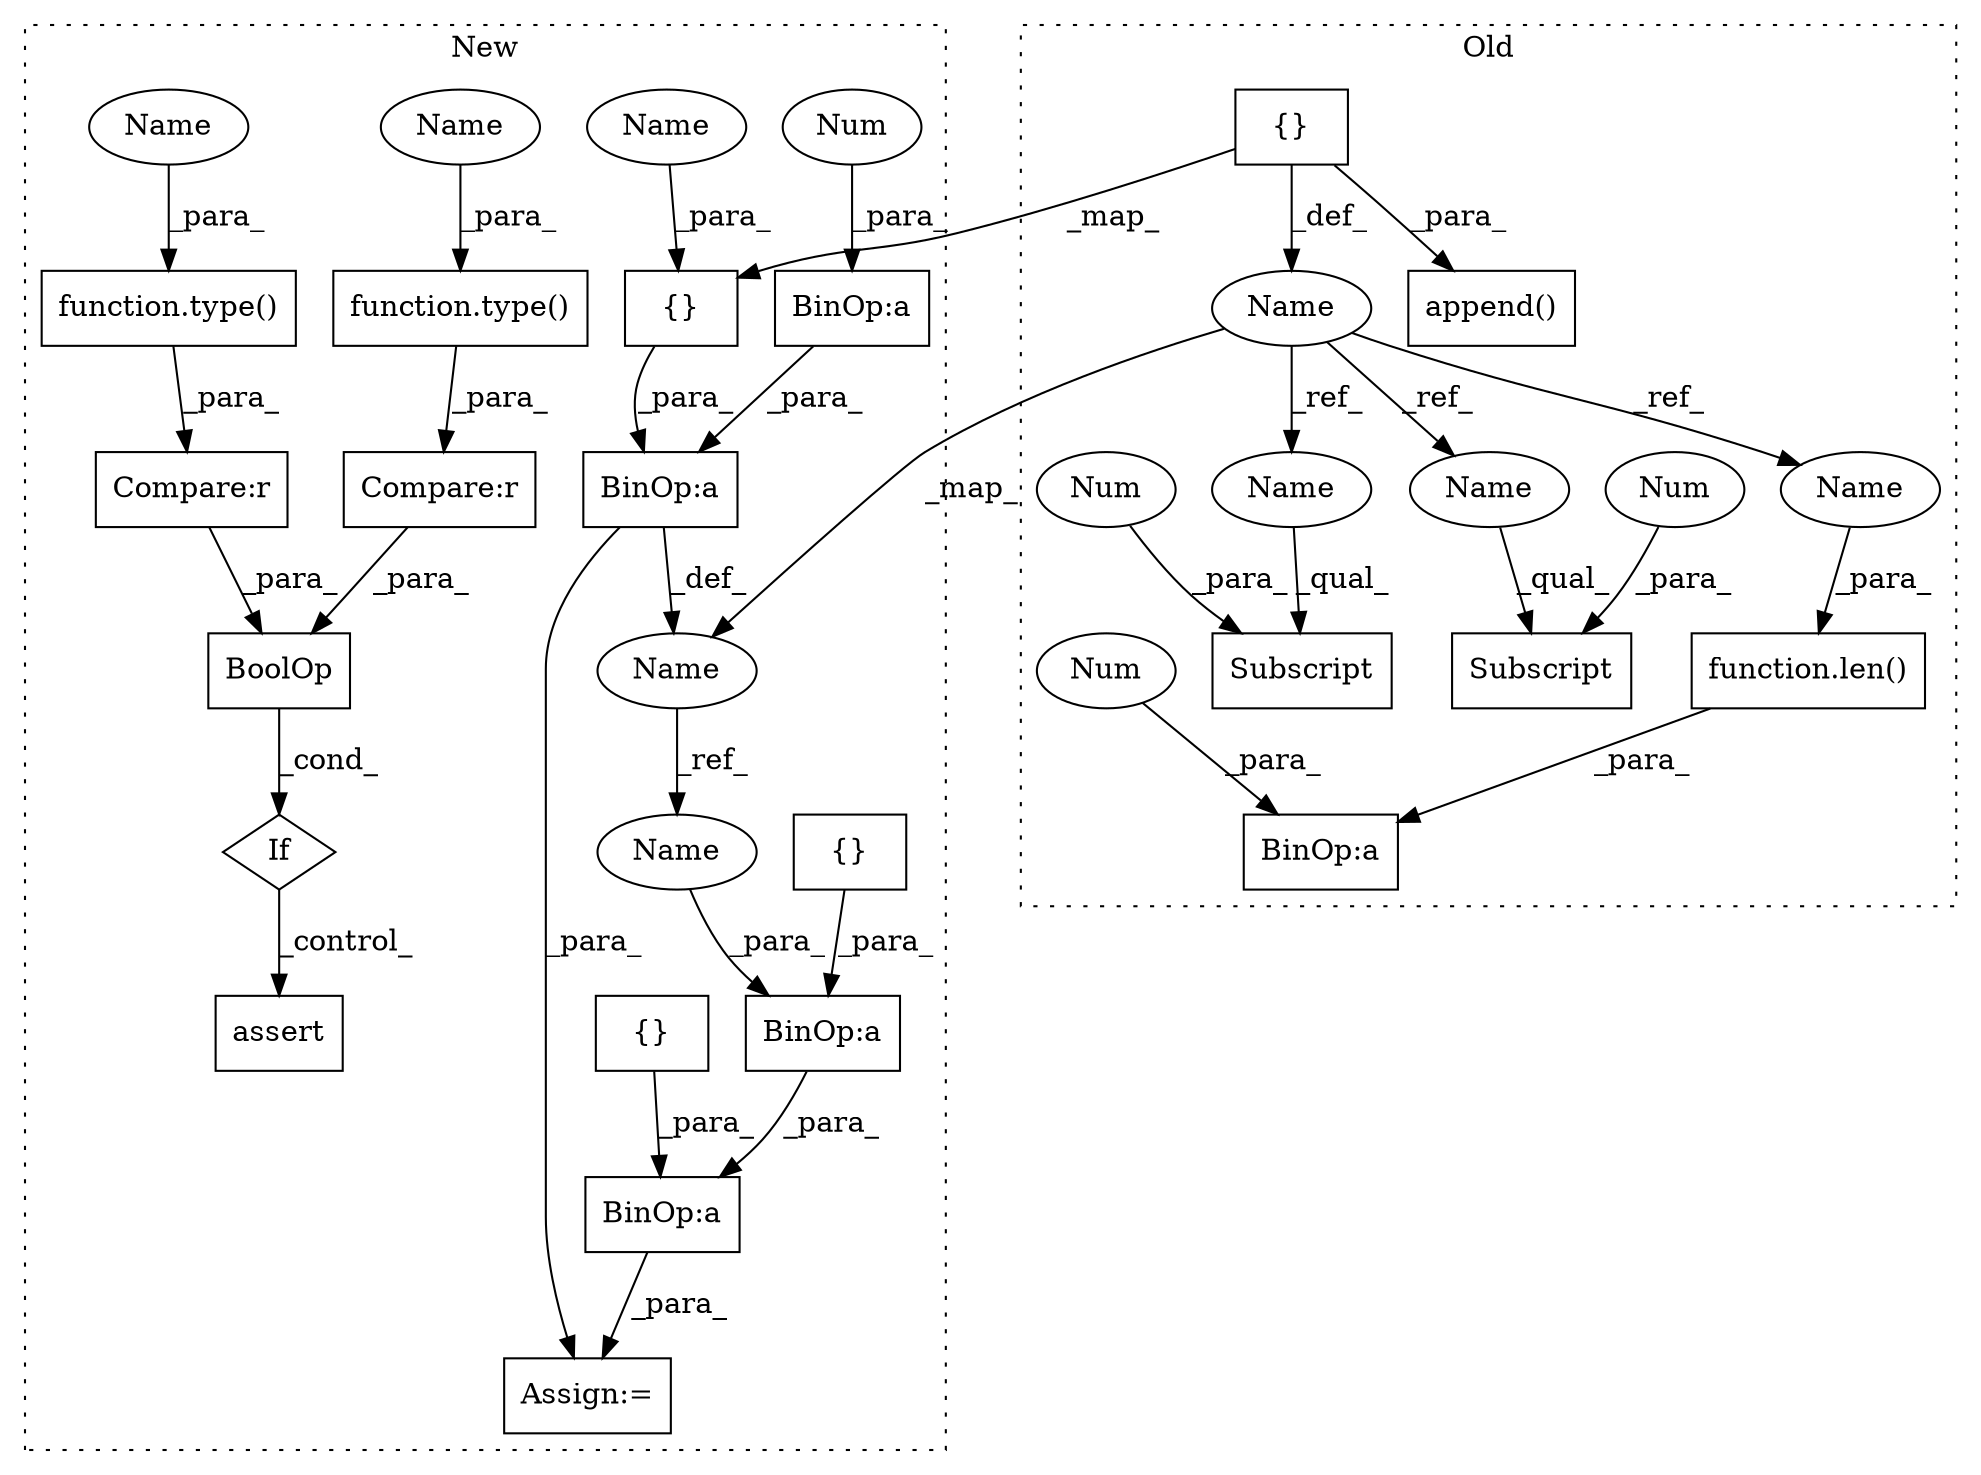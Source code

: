 digraph G {
subgraph cluster0 {
1 [label="Subscript" a="63" s="2510,0" l="19,0" shape="box"];
4 [label="Num" a="76" s="2526" l="2" shape="ellipse"];
9 [label="{}" a="59" s="2035,2051" l="1,0" shape="box"];
13 [label="BinOp:a" a="82" s="2286" l="3" shape="box"];
16 [label="Subscript" a="63" s="2222,0" l="18,0" shape="box"];
17 [label="Name" a="87" s="2017" l="15" shape="ellipse"];
20 [label="Num" a="76" s="2238" l="1" shape="ellipse"];
21 [label="Num" a="76" s="2289" l="1" shape="ellipse"];
24 [label="append()" a="75" s="2180,2241" l="19,1" shape="box"];
27 [label="function.len()" a="75" s="2266,2285" l="4,1" shape="box"];
28 [label="Name" a="87" s="2510" l="15" shape="ellipse"];
29 [label="Name" a="87" s="2222" l="15" shape="ellipse"];
30 [label="Name" a="87" s="2270" l="15" shape="ellipse"];
label = "Old";
style="dotted";
}
subgraph cluster1 {
2 [label="BoolOp" a="72" s="2155" l="63" shape="box"];
3 [label="Compare:r" a="40" s="2155" l="29" shape="box"];
5 [label="Compare:r" a="40" s="2188" l="30" shape="box"];
6 [label="If" a="96" s="2155,2218" l="0,14" shape="diamond"];
7 [label="function.type()" a="75" s="2155,2175" l="5,1" shape="box"];
8 [label="{}" a="59" s="2107,2123" l="1,0" shape="box"];
10 [label="BinOp:a" a="82" s="2124" l="3" shape="box"];
11 [label="BinOp:a" a="82" s="2360" l="33" shape="box"];
12 [label="BinOp:a" a="82" s="2136" l="3" shape="box"];
14 [label="BinOp:a" a="82" s="2372" l="3" shape="box"];
15 [label="{}" a="59" s="2359,2371" l="1,0" shape="box"];
18 [label="Name" a="87" s="2089" l="15" shape="ellipse"];
19 [label="{}" a="59" s="2393,2406" l="1,0" shape="box"];
22 [label="Num" a="76" s="2139" l="1" shape="ellipse"];
23 [label="function.type()" a="75" s="2188,2208" l="5,1" shape="box"];
25 [label="assert" a="65" s="2232" l="7" shape="box"];
26 [label="Assign:=" a="68" s="2356" l="3" shape="box"];
31 [label="Name" a="87" s="2160" l="15" shape="ellipse"];
32 [label="Name" a="87" s="2193" l="15" shape="ellipse"];
33 [label="Name" a="87" s="2108" l="15" shape="ellipse"];
34 [label="Name" a="87" s="2375" l="15" shape="ellipse"];
label = "New";
style="dotted";
}
2 -> 6 [label="_cond_"];
3 -> 2 [label="_para_"];
4 -> 1 [label="_para_"];
5 -> 2 [label="_para_"];
6 -> 25 [label="_control_"];
7 -> 3 [label="_para_"];
8 -> 10 [label="_para_"];
9 -> 24 [label="_para_"];
9 -> 8 [label="_map_"];
9 -> 17 [label="_def_"];
10 -> 26 [label="_para_"];
10 -> 18 [label="_def_"];
11 -> 26 [label="_para_"];
12 -> 10 [label="_para_"];
14 -> 11 [label="_para_"];
15 -> 14 [label="_para_"];
17 -> 30 [label="_ref_"];
17 -> 18 [label="_map_"];
17 -> 28 [label="_ref_"];
17 -> 29 [label="_ref_"];
18 -> 34 [label="_ref_"];
19 -> 11 [label="_para_"];
20 -> 16 [label="_para_"];
21 -> 13 [label="_para_"];
22 -> 12 [label="_para_"];
23 -> 5 [label="_para_"];
27 -> 13 [label="_para_"];
28 -> 1 [label="_qual_"];
29 -> 16 [label="_qual_"];
30 -> 27 [label="_para_"];
31 -> 7 [label="_para_"];
32 -> 23 [label="_para_"];
33 -> 8 [label="_para_"];
34 -> 14 [label="_para_"];
}